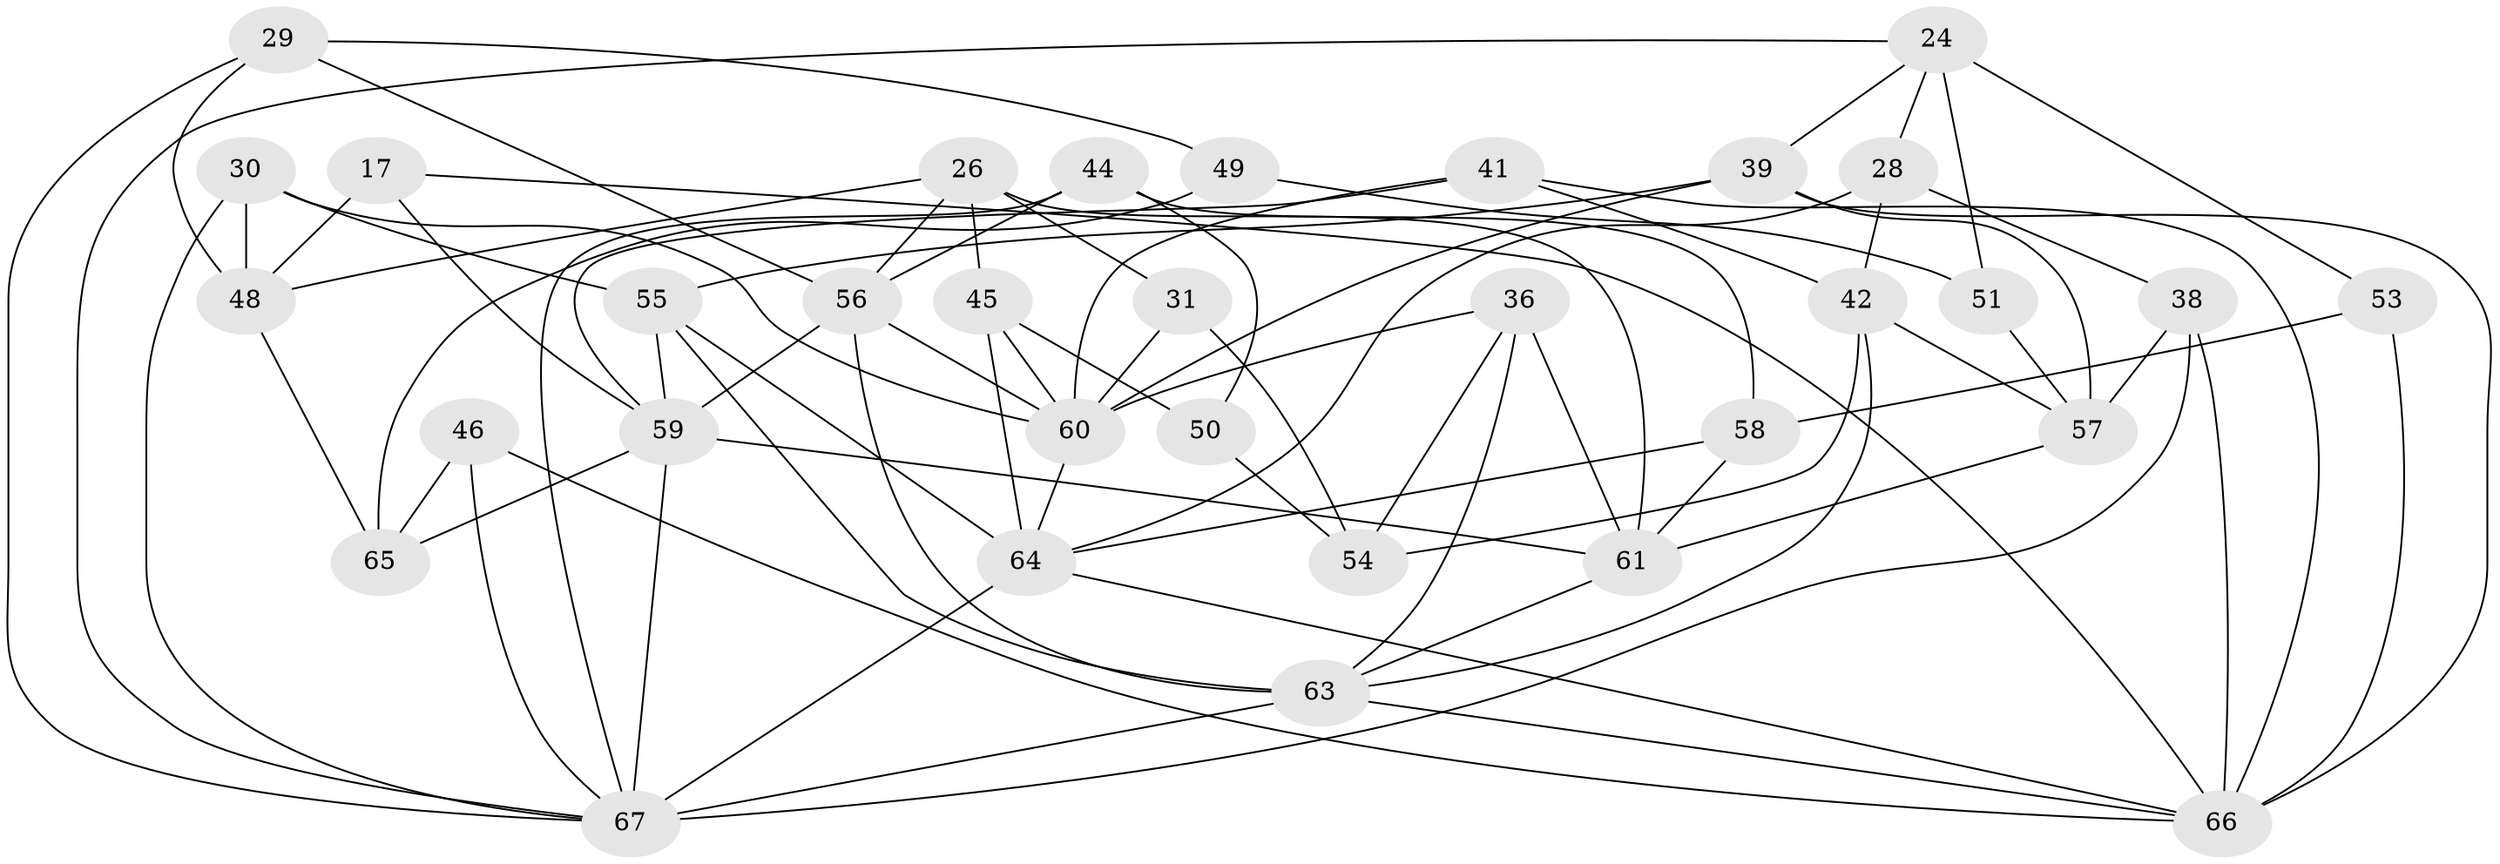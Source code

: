 // original degree distribution, {4: 1.0}
// Generated by graph-tools (version 1.1) at 2025/02/03/04/25 22:02:09]
// undirected, 33 vertices, 79 edges
graph export_dot {
graph [start="1"]
  node [color=gray90,style=filled];
  17;
  24 [super="+8"];
  26 [super="+5"];
  28;
  29;
  30;
  31;
  36;
  38;
  39 [super="+19+33"];
  41 [super="+9"];
  42 [super="+14"];
  44;
  45 [super="+25"];
  46;
  48 [super="+4"];
  49;
  50;
  51;
  53;
  54;
  55 [super="+34"];
  56 [super="+15"];
  57 [super="+43"];
  58 [super="+40"];
  59 [super="+12+27"];
  60 [super="+32+35"];
  61 [super="+52"];
  63 [super="+62"];
  64 [super="+10+22+13"];
  65 [super="+37"];
  66 [super="+2+3+23"];
  67 [super="+1+7+20"];
  17 -- 59;
  17 -- 48 [weight=2];
  17 -- 66;
  24 -- 51 [weight=2];
  24 -- 39;
  24 -- 28;
  24 -- 53;
  24 -- 67;
  26 -- 31 [weight=2];
  26 -- 48;
  26 -- 56;
  26 -- 61;
  26 -- 45;
  28 -- 38;
  28 -- 42;
  28 -- 64;
  29 -- 56;
  29 -- 49;
  29 -- 48;
  29 -- 67;
  30 -- 55;
  30 -- 67;
  30 -- 48;
  30 -- 60;
  31 -- 54;
  31 -- 60;
  36 -- 54;
  36 -- 60;
  36 -- 61;
  36 -- 63;
  38 -- 57;
  38 -- 66;
  38 -- 67;
  39 -- 55;
  39 -- 66 [weight=2];
  39 -- 60 [weight=2];
  39 -- 57 [weight=2];
  41 -- 42 [weight=2];
  41 -- 66;
  41 -- 60 [weight=2];
  41 -- 59;
  42 -- 54;
  42 -- 57;
  42 -- 63;
  44 -- 50;
  44 -- 58;
  44 -- 67;
  44 -- 56;
  45 -- 50 [weight=2];
  45 -- 60;
  45 -- 64 [weight=2];
  46 -- 65;
  46 -- 66;
  46 -- 67 [weight=2];
  48 -- 65;
  49 -- 51;
  49 -- 65 [weight=2];
  50 -- 54;
  51 -- 57;
  53 -- 58 [weight=2];
  53 -- 66;
  55 -- 59 [weight=2];
  55 -- 64;
  55 -- 63;
  56 -- 63;
  56 -- 60;
  56 -- 59;
  57 -- 61;
  58 -- 64;
  58 -- 61 [weight=2];
  59 -- 65 [weight=2];
  59 -- 67;
  59 -- 61 [weight=2];
  60 -- 64;
  61 -- 63;
  63 -- 67 [weight=2];
  63 -- 66;
  64 -- 67 [weight=2];
  64 -- 66 [weight=2];
}
